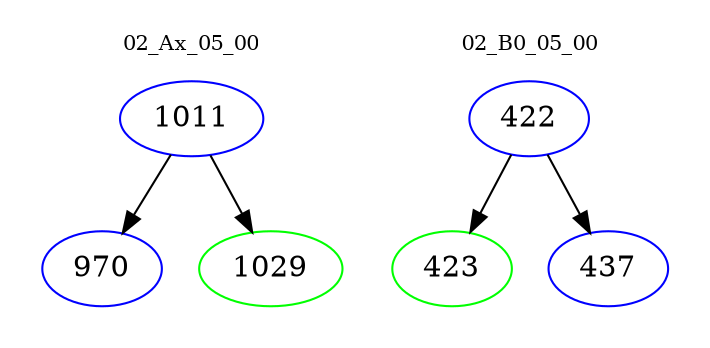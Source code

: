 digraph{
subgraph cluster_0 {
color = white
label = "02_Ax_05_00";
fontsize=10;
T0_1011 [label="1011", color="blue"]
T0_1011 -> T0_970 [color="black"]
T0_970 [label="970", color="blue"]
T0_1011 -> T0_1029 [color="black"]
T0_1029 [label="1029", color="green"]
}
subgraph cluster_1 {
color = white
label = "02_B0_05_00";
fontsize=10;
T1_422 [label="422", color="blue"]
T1_422 -> T1_423 [color="black"]
T1_423 [label="423", color="green"]
T1_422 -> T1_437 [color="black"]
T1_437 [label="437", color="blue"]
}
}
